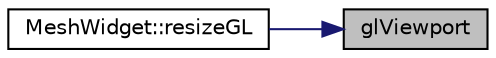 digraph "glViewport"
{
 // LATEX_PDF_SIZE
  edge [fontname="Helvetica",fontsize="10",labelfontname="Helvetica",labelfontsize="10"];
  node [fontname="Helvetica",fontsize="10",shape=record];
  rankdir="RL";
  Node1 [label="glViewport",height=0.2,width=0.4,color="black", fillcolor="grey75", style="filled", fontcolor="black",tooltip=" "];
  Node1 -> Node2 [dir="back",color="midnightblue",fontsize="10",style="solid",fontname="Helvetica"];
  Node2 [label="MeshWidget::resizeGL",height=0.2,width=0.4,color="black", fillcolor="white", style="filled",URL="$class_mesh_widget.html#a4bbeb0cd502a0cd6e329e1488648eac7",tooltip="Resize window."];
}
